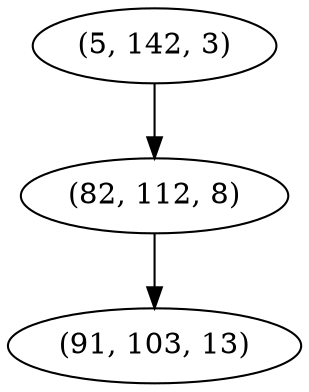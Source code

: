 digraph tree {
    "(5, 142, 3)";
    "(82, 112, 8)";
    "(91, 103, 13)";
    "(5, 142, 3)" -> "(82, 112, 8)";
    "(82, 112, 8)" -> "(91, 103, 13)";
}
